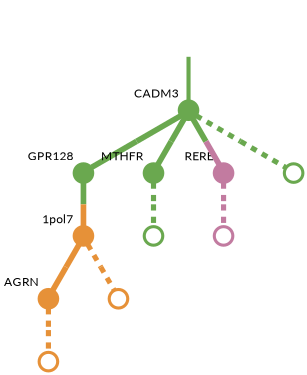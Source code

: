 strict digraph  {
graph[splines=false]; nodesep=0.7; rankdir=TB; ranksep=0.6; forcelabels=true; dpi=600; size=2.5;
0 [color="#6aa84fff", fillcolor="#6aa84fff", fixedsize=true, fontname=Lato, fontsize="12pt", height="0.25", label="", penwidth=3, shape=circle, style=filled, xlabel=CADM3];
1 [color="#6aa84fff", fillcolor="#6aa84fff", fixedsize=true, fontname=Lato, fontsize="12pt", height="0.25", label="", penwidth=3, shape=circle, style=filled, xlabel=GPR128];
2 [color="#6aa84fff", fillcolor="#6aa84fff", fixedsize=true, fontname=Lato, fontsize="12pt", height="0.25", label="", penwidth=3, shape=circle, style=filled, xlabel=MTHFR];
3 [color="#c27ba0ff", fillcolor="#c27ba0ff", fixedsize=true, fontname=Lato, fontsize="12pt", height="0.25", label="", penwidth=3, shape=circle, style=filled, xlabel=RERE];
6 [color="#6aa84fff", fillcolor="#6aa84fff", fixedsize=true, fontname=Lato, fontsize="12pt", height="0.25", label="", penwidth=3, shape=circle, style=solid, xlabel=""];
5 [color="#e69138ff", fillcolor="#e69138ff", fixedsize=true, fontname=Lato, fontsize="12pt", height="0.25", label="", penwidth=3, shape=circle, style=filled, xlabel="1pol7"];
7 [color="#6aa84fff", fillcolor="#6aa84fff", fixedsize=true, fontname=Lato, fontsize="12pt", height="0.25", label="", penwidth=3, shape=circle, style=solid, xlabel=""];
8 [color="#c27ba0ff", fillcolor="#c27ba0ff", fixedsize=true, fontname=Lato, fontsize="12pt", height="0.25", label="", penwidth=3, shape=circle, style=solid, xlabel=""];
4 [color="#e69138ff", fillcolor="#e69138ff", fixedsize=true, fontname=Lato, fontsize="12pt", height="0.25", label="", penwidth=3, shape=circle, style=filled, xlabel=AGRN];
10 [color="#e69138ff", fillcolor="#e69138ff", fixedsize=true, fontname=Lato, fontsize="12pt", height="0.25", label="", penwidth=3, shape=circle, style=solid, xlabel=""];
9 [color="#e69138ff", fillcolor="#e69138ff", fixedsize=true, fontname=Lato, fontsize="12pt", height="0.25", label="", penwidth=3, shape=circle, style=solid, xlabel=""];
normal [label="", penwidth=3, style=invis, xlabel=CADM3];
0 -> 1  [arrowsize=0, color="#6aa84fff;0.5:#6aa84fff", minlen="1.0", penwidth="5.5", style=solid];
0 -> 2  [arrowsize=0, color="#6aa84fff;0.5:#6aa84fff", minlen="1.0", penwidth="5.5", style=solid];
0 -> 3  [arrowsize=0, color="#6aa84fff;0.5:#c27ba0ff", minlen="1.0", penwidth="5.5", style=solid];
0 -> 6  [arrowsize=0, color="#6aa84fff;0.5:#6aa84fff", minlen="1.0", penwidth=5, style=dashed];
1 -> 5  [arrowsize=0, color="#6aa84fff;0.5:#e69138ff", minlen="1.0", penwidth="5.5", style=solid];
2 -> 7  [arrowsize=0, color="#6aa84fff;0.5:#6aa84fff", minlen="1.0", penwidth=5, style=dashed];
3 -> 8  [arrowsize=0, color="#c27ba0ff;0.5:#c27ba0ff", minlen="1.0", penwidth=5, style=dashed];
5 -> 4  [arrowsize=0, color="#e69138ff;0.5:#e69138ff", minlen="1.0", penwidth="5.5", style=solid];
5 -> 9  [arrowsize=0, color="#e69138ff;0.5:#e69138ff", minlen="1.0", penwidth=5, style=dashed];
4 -> 10  [arrowsize=0, color="#e69138ff;0.5:#e69138ff", minlen="1.0", penwidth=5, style=dashed];
normal -> 0  [arrowsize=0, color="#6aa84fff", label="", penwidth=4, style=solid];
}
